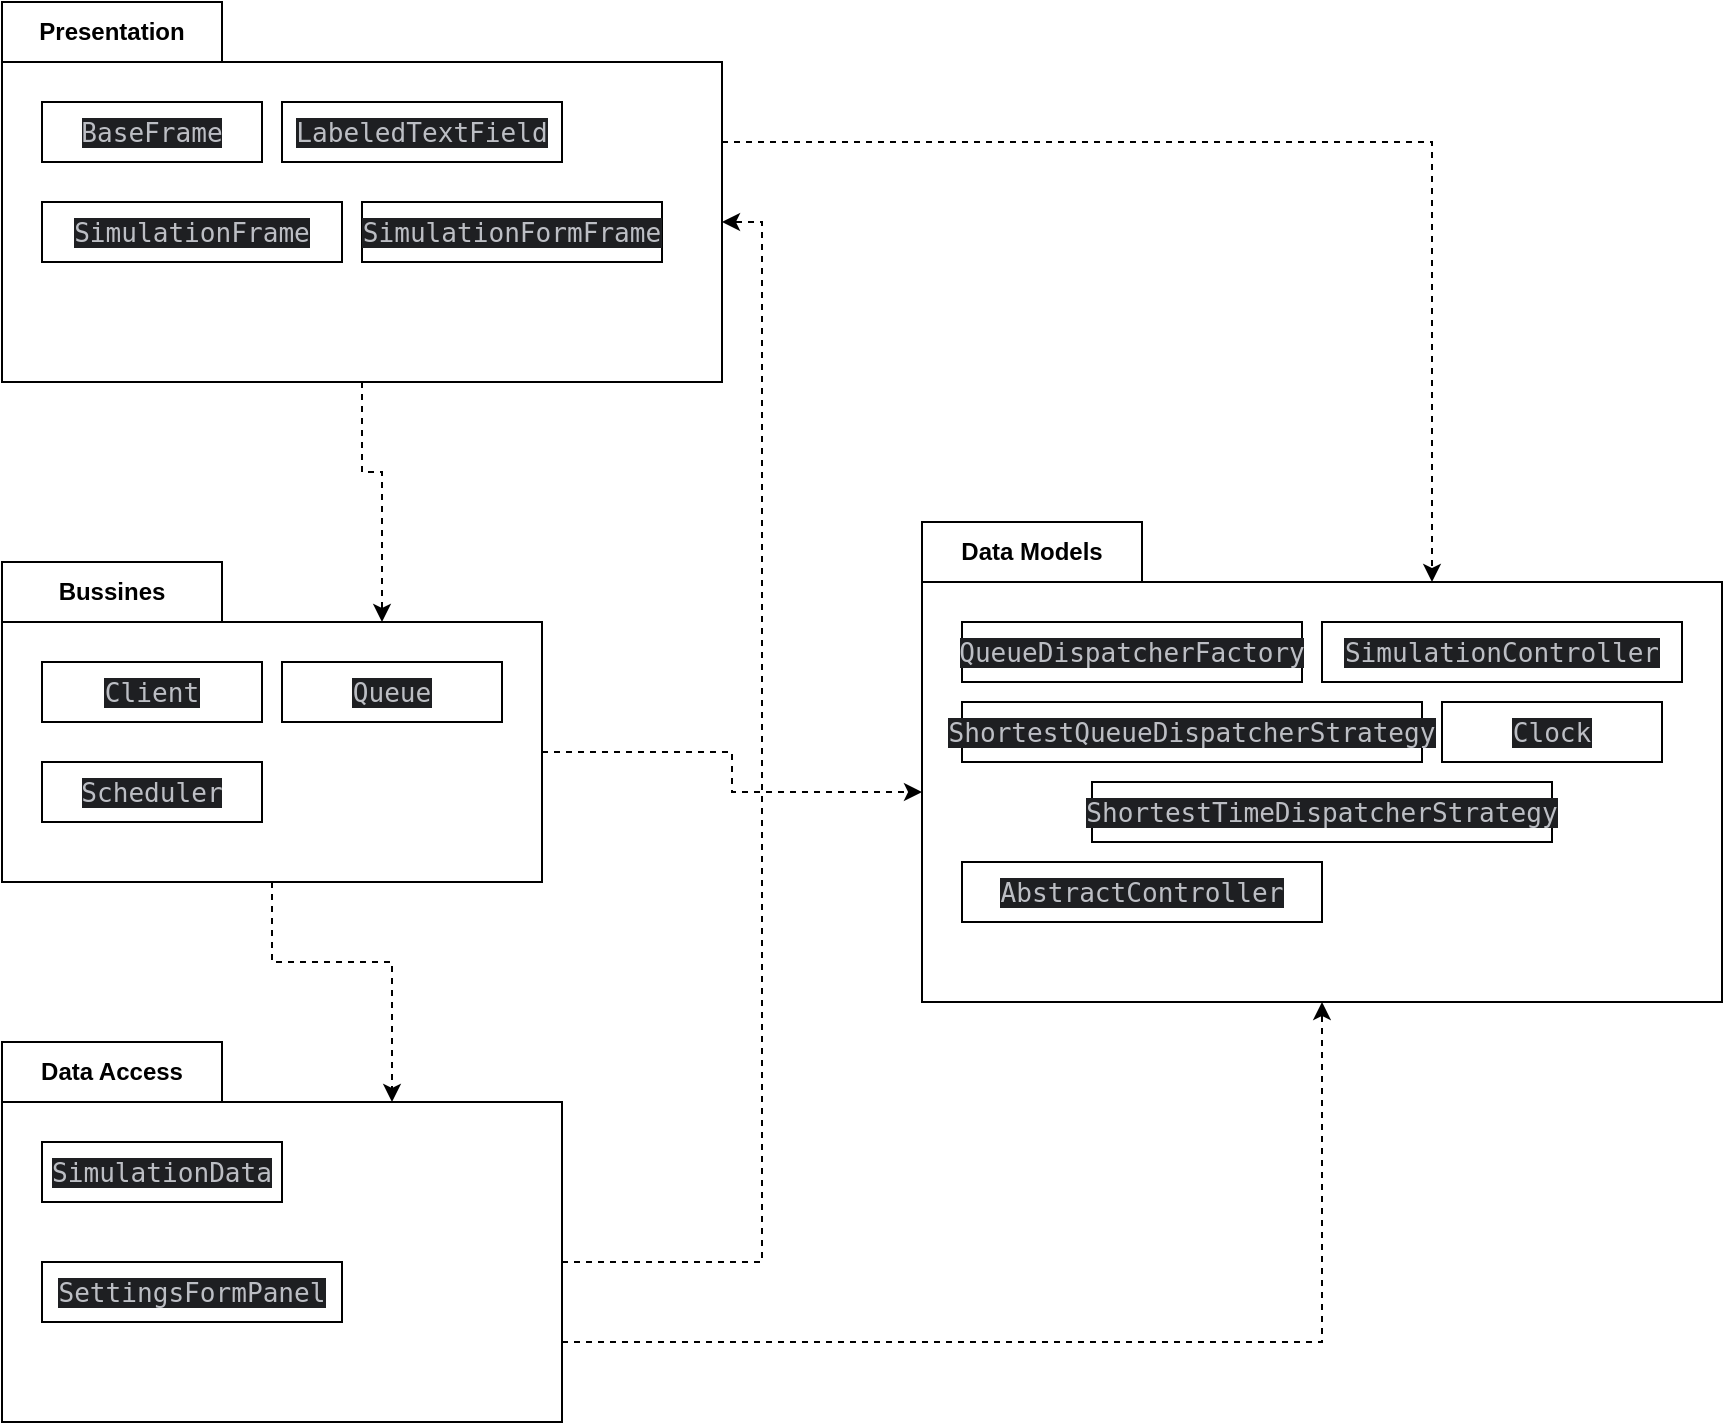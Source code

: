 <mxfile version="26.2.12">
  <diagram name="Pagină-1" id="-A31Uad3qmru7hPOzSNv">
    <mxGraphModel dx="2025" dy="770" grid="1" gridSize="10" guides="1" tooltips="1" connect="1" arrows="1" fold="1" page="1" pageScale="1" pageWidth="827" pageHeight="1169" math="0" shadow="0">
      <root>
        <mxCell id="0" />
        <mxCell id="1" parent="0" />
        <mxCell id="BwwOa8o6kS5IMrJXibUp-6" value="Presentation" style="shape=folder;fontStyle=1;tabWidth=110;tabHeight=30;tabPosition=left;html=1;boundedLbl=1;labelInHeader=1;container=1;collapsible=0;recursiveResize=0;whiteSpace=wrap;" vertex="1" parent="1">
          <mxGeometry x="40" y="40" width="360" height="190" as="geometry" />
        </mxCell>
        <mxCell id="BwwOa8o6kS5IMrJXibUp-7" value="&lt;div style=&quot;background-color:#1e1f22;color:#bcbec4&quot;&gt;&lt;pre style=&quot;font-family:&#39;JetBrains Mono&#39;,monospace;font-size:9.8pt;&quot;&gt;BaseFrame&lt;/pre&gt;&lt;/div&gt;" style="html=1;whiteSpace=wrap;" vertex="1" parent="BwwOa8o6kS5IMrJXibUp-6">
          <mxGeometry width="110" height="30" relative="1" as="geometry">
            <mxPoint x="20" y="50" as="offset" />
          </mxGeometry>
        </mxCell>
        <mxCell id="BwwOa8o6kS5IMrJXibUp-8" value="&lt;div style=&quot;background-color:#1e1f22;color:#bcbec4&quot;&gt;&lt;pre style=&quot;font-family:&#39;JetBrains Mono&#39;,monospace;font-size:9.8pt;&quot;&gt;LabeledTextField&lt;/pre&gt;&lt;/div&gt;" style="html=1;whiteSpace=wrap;" vertex="1" parent="BwwOa8o6kS5IMrJXibUp-6">
          <mxGeometry x="140" y="50" width="140" height="30" as="geometry" />
        </mxCell>
        <mxCell id="BwwOa8o6kS5IMrJXibUp-10" value="&lt;div style=&quot;background-color: rgb(30, 31, 34); color: rgb(188, 190, 196);&quot;&gt;&lt;pre style=&quot;font-family:&#39;JetBrains Mono&#39;,monospace;font-size:9.8pt;&quot;&gt;&lt;pre style=&quot;font-family:&#39;JetBrains Mono&#39;,monospace;font-size:9.8pt;&quot;&gt;&lt;div&gt;&lt;pre style=&quot;font-family:&#39;JetBrains Mono&#39;,monospace;font-size:9.8pt;&quot;&gt;SimulationFormFrame&lt;/pre&gt;&lt;/div&gt;&lt;/pre&gt;&lt;/pre&gt;&lt;/div&gt;" style="html=1;whiteSpace=wrap;" vertex="1" parent="BwwOa8o6kS5IMrJXibUp-6">
          <mxGeometry x="180" y="100" width="150" height="30" as="geometry" />
        </mxCell>
        <mxCell id="BwwOa8o6kS5IMrJXibUp-11" value="&lt;div style=&quot;background-color: rgb(30, 31, 34); color: rgb(188, 190, 196);&quot;&gt;&lt;pre style=&quot;font-family:&#39;JetBrains Mono&#39;,monospace;font-size:9.8pt;&quot;&gt;&lt;pre style=&quot;font-family:&#39;JetBrains Mono&#39;,monospace;font-size:9.8pt;&quot;&gt;&lt;div&gt;&lt;pre style=&quot;font-family:&#39;JetBrains Mono&#39;,monospace;font-size:9.8pt;&quot;&gt;SimulationFrame&lt;/pre&gt;&lt;/div&gt;&lt;/pre&gt;&lt;/pre&gt;&lt;/div&gt;" style="html=1;whiteSpace=wrap;" vertex="1" parent="BwwOa8o6kS5IMrJXibUp-6">
          <mxGeometry x="20" y="100" width="150" height="30" as="geometry" />
        </mxCell>
        <mxCell id="BwwOa8o6kS5IMrJXibUp-12" value="Bussines" style="shape=folder;fontStyle=1;tabWidth=110;tabHeight=30;tabPosition=left;html=1;boundedLbl=1;labelInHeader=1;container=1;collapsible=0;recursiveResize=0;whiteSpace=wrap;" vertex="1" parent="1">
          <mxGeometry x="40" y="320" width="270" height="160" as="geometry" />
        </mxCell>
        <mxCell id="BwwOa8o6kS5IMrJXibUp-13" value="&lt;div style=&quot;background-color:#1e1f22;color:#bcbec4&quot;&gt;&lt;pre style=&quot;font-family:&#39;JetBrains Mono&#39;,monospace;font-size:9.8pt;&quot;&gt;Client&lt;/pre&gt;&lt;/div&gt;" style="html=1;whiteSpace=wrap;" vertex="1" parent="BwwOa8o6kS5IMrJXibUp-12">
          <mxGeometry width="110" height="30" relative="1" as="geometry">
            <mxPoint x="20" y="50" as="offset" />
          </mxGeometry>
        </mxCell>
        <mxCell id="BwwOa8o6kS5IMrJXibUp-14" value="&lt;div style=&quot;background-color: rgb(30, 31, 34); color: rgb(188, 190, 196);&quot;&gt;&lt;pre style=&quot;font-family:&#39;JetBrains Mono&#39;,monospace;font-size:9.8pt;&quot;&gt;&lt;div&gt;&lt;pre style=&quot;font-family:&#39;JetBrains Mono&#39;,monospace;font-size:9.8pt;&quot;&gt;Queue&lt;/pre&gt;&lt;/div&gt;&lt;/pre&gt;&lt;/div&gt;" style="html=1;whiteSpace=wrap;" vertex="1" parent="BwwOa8o6kS5IMrJXibUp-12">
          <mxGeometry x="140" y="50" width="110" height="30" as="geometry" />
        </mxCell>
        <mxCell id="BwwOa8o6kS5IMrJXibUp-15" value="&lt;div style=&quot;background-color:#1e1f22;color:#bcbec4&quot;&gt;&lt;pre style=&quot;font-family:&#39;JetBrains Mono&#39;,monospace;font-size:9.8pt;&quot;&gt;Scheduler&lt;/pre&gt;&lt;/div&gt;" style="html=1;whiteSpace=wrap;" vertex="1" parent="BwwOa8o6kS5IMrJXibUp-12">
          <mxGeometry x="20" y="100" width="110" height="30" as="geometry" />
        </mxCell>
        <mxCell id="BwwOa8o6kS5IMrJXibUp-16" value="Data Access" style="shape=folder;fontStyle=1;tabWidth=110;tabHeight=30;tabPosition=left;html=1;boundedLbl=1;labelInHeader=1;container=1;collapsible=0;recursiveResize=0;whiteSpace=wrap;" vertex="1" parent="1">
          <mxGeometry x="40" y="560" width="280" height="190" as="geometry" />
        </mxCell>
        <mxCell id="BwwOa8o6kS5IMrJXibUp-17" value="&lt;div style=&quot;background-color:#1e1f22;color:#bcbec4&quot;&gt;&lt;pre style=&quot;font-family:&#39;JetBrains Mono&#39;,monospace;font-size:9.8pt;&quot;&gt;SimulationData&lt;/pre&gt;&lt;/div&gt;" style="html=1;whiteSpace=wrap;" vertex="1" parent="BwwOa8o6kS5IMrJXibUp-16">
          <mxGeometry width="120" height="30" relative="1" as="geometry">
            <mxPoint x="20" y="50" as="offset" />
          </mxGeometry>
        </mxCell>
        <mxCell id="BwwOa8o6kS5IMrJXibUp-9" value="&lt;div style=&quot;background-color: rgb(30, 31, 34); color: rgb(188, 190, 196);&quot;&gt;&lt;pre style=&quot;font-family:&#39;JetBrains Mono&#39;,monospace;font-size:9.8pt;&quot;&gt;&lt;div&gt;&lt;pre style=&quot;font-family:&#39;JetBrains Mono&#39;,monospace;font-size:9.8pt;&quot;&gt;SettingsFormPanel&lt;/pre&gt;&lt;/div&gt;&lt;/pre&gt;&lt;/div&gt;" style="html=1;whiteSpace=wrap;" vertex="1" parent="BwwOa8o6kS5IMrJXibUp-16">
          <mxGeometry x="20" y="110" width="150" height="30" as="geometry" />
        </mxCell>
        <mxCell id="BwwOa8o6kS5IMrJXibUp-18" value="Data Models" style="shape=folder;fontStyle=1;tabWidth=110;tabHeight=30;tabPosition=left;html=1;boundedLbl=1;labelInHeader=1;container=1;collapsible=0;recursiveResize=0;whiteSpace=wrap;" vertex="1" parent="1">
          <mxGeometry x="500" y="300" width="400" height="240" as="geometry" />
        </mxCell>
        <mxCell id="BwwOa8o6kS5IMrJXibUp-19" value="&lt;div style=&quot;background-color:#1e1f22;color:#bcbec4&quot;&gt;&lt;pre style=&quot;font-family:&#39;JetBrains Mono&#39;,monospace;font-size:9.8pt;&quot;&gt;QueueDispatcherFactory&lt;/pre&gt;&lt;/div&gt;" style="html=1;whiteSpace=wrap;" vertex="1" parent="BwwOa8o6kS5IMrJXibUp-18">
          <mxGeometry width="170" height="30" relative="1" as="geometry">
            <mxPoint x="20" y="50" as="offset" />
          </mxGeometry>
        </mxCell>
        <mxCell id="BwwOa8o6kS5IMrJXibUp-20" value="&lt;div style=&quot;background-color: rgb(30, 31, 34); color: rgb(188, 190, 196);&quot;&gt;&lt;pre style=&quot;font-family:&#39;JetBrains Mono&#39;,monospace;font-size:9.8pt;&quot;&gt;&lt;div&gt;&lt;pre style=&quot;font-family:&#39;JetBrains Mono&#39;,monospace;font-size:9.8pt;&quot;&gt;ShortestQueueDispatcherStrategy&lt;/pre&gt;&lt;/div&gt;&lt;/pre&gt;&lt;/div&gt;" style="html=1;whiteSpace=wrap;" vertex="1" parent="BwwOa8o6kS5IMrJXibUp-18">
          <mxGeometry x="20" y="90" width="230" height="30" as="geometry" />
        </mxCell>
        <mxCell id="BwwOa8o6kS5IMrJXibUp-21" value="&lt;div style=&quot;background-color: rgb(30, 31, 34); color: rgb(188, 190, 196);&quot;&gt;&lt;pre style=&quot;font-family:&#39;JetBrains Mono&#39;,monospace;font-size:9.8pt;&quot;&gt;&lt;pre style=&quot;font-family:&#39;JetBrains Mono&#39;,monospace;font-size:9.8pt;&quot;&gt;&lt;div&gt;&lt;pre style=&quot;font-family:&#39;JetBrains Mono&#39;,monospace;font-size:9.8pt;&quot;&gt;ShortestTimeDispatcherStrategy&lt;/pre&gt;&lt;/div&gt;&lt;/pre&gt;&lt;/pre&gt;&lt;/div&gt;" style="html=1;whiteSpace=wrap;" vertex="1" parent="BwwOa8o6kS5IMrJXibUp-18">
          <mxGeometry x="85" y="130" width="230" height="30" as="geometry" />
        </mxCell>
        <mxCell id="BwwOa8o6kS5IMrJXibUp-22" value="&lt;div style=&quot;background-color: rgb(30, 31, 34); color: rgb(188, 190, 196);&quot;&gt;&lt;pre style=&quot;font-family:&#39;JetBrains Mono&#39;,monospace;font-size:9.8pt;&quot;&gt;&lt;pre style=&quot;font-family:&#39;JetBrains Mono&#39;,monospace;font-size:9.8pt;&quot;&gt;&lt;pre style=&quot;font-family:&#39;JetBrains Mono&#39;,monospace;font-size:9.8pt;&quot;&gt;&lt;div&gt;&lt;pre style=&quot;font-family:&#39;JetBrains Mono&#39;,monospace;font-size:9.8pt;&quot;&gt;AbstractController&lt;/pre&gt;&lt;/div&gt;&lt;/pre&gt;&lt;/pre&gt;&lt;/pre&gt;&lt;/div&gt;" style="html=1;whiteSpace=wrap;" vertex="1" parent="BwwOa8o6kS5IMrJXibUp-18">
          <mxGeometry x="20" y="170" width="180" height="30" as="geometry" />
        </mxCell>
        <mxCell id="BwwOa8o6kS5IMrJXibUp-23" value="&lt;div style=&quot;background-color: rgb(30, 31, 34); color: rgb(188, 190, 196);&quot;&gt;&lt;pre style=&quot;font-family:&#39;JetBrains Mono&#39;,monospace;font-size:9.8pt;&quot;&gt;&lt;pre style=&quot;font-family:&#39;JetBrains Mono&#39;,monospace;font-size:9.8pt;&quot;&gt;&lt;pre style=&quot;font-family:&#39;JetBrains Mono&#39;,monospace;font-size:9.8pt;&quot;&gt;&lt;pre style=&quot;font-family:&#39;JetBrains Mono&#39;,monospace;font-size:9.8pt;&quot;&gt;&lt;div&gt;&lt;pre style=&quot;font-family:&#39;JetBrains Mono&#39;,monospace;font-size:9.8pt;&quot;&gt;SimulationController&lt;/pre&gt;&lt;/div&gt;&lt;/pre&gt;&lt;/pre&gt;&lt;/pre&gt;&lt;/pre&gt;&lt;/div&gt;" style="html=1;whiteSpace=wrap;" vertex="1" parent="BwwOa8o6kS5IMrJXibUp-18">
          <mxGeometry x="200" y="50" width="180" height="30" as="geometry" />
        </mxCell>
        <mxCell id="BwwOa8o6kS5IMrJXibUp-24" value="&lt;div style=&quot;background-color: rgb(30, 31, 34); color: rgb(188, 190, 196);&quot;&gt;&lt;pre style=&quot;font-family:&#39;JetBrains Mono&#39;,monospace;font-size:9.8pt;&quot;&gt;&lt;pre style=&quot;font-family:&#39;JetBrains Mono&#39;,monospace;font-size:9.8pt;&quot;&gt;&lt;pre style=&quot;font-family:&#39;JetBrains Mono&#39;,monospace;font-size:9.8pt;&quot;&gt;&lt;pre style=&quot;font-family:&#39;JetBrains Mono&#39;,monospace;font-size:9.8pt;&quot;&gt;&lt;pre style=&quot;font-family:&#39;JetBrains Mono&#39;,monospace;font-size:9.8pt;&quot;&gt;&lt;div&gt;&lt;pre style=&quot;font-family:&#39;JetBrains Mono&#39;,monospace;font-size:9.8pt;&quot;&gt;Clock&lt;/pre&gt;&lt;/div&gt;&lt;/pre&gt;&lt;/pre&gt;&lt;/pre&gt;&lt;/pre&gt;&lt;/pre&gt;&lt;/div&gt;" style="html=1;whiteSpace=wrap;" vertex="1" parent="BwwOa8o6kS5IMrJXibUp-18">
          <mxGeometry x="260" y="90" width="110" height="30" as="geometry" />
        </mxCell>
        <mxCell id="BwwOa8o6kS5IMrJXibUp-25" style="edgeStyle=orthogonalEdgeStyle;rounded=0;orthogonalLoop=1;jettySize=auto;html=1;exitX=0.5;exitY=1;exitDx=0;exitDy=0;exitPerimeter=0;entryX=0;entryY=0;entryDx=190;entryDy=30;entryPerimeter=0;dashed=1;" edge="1" parent="1" source="BwwOa8o6kS5IMrJXibUp-6" target="BwwOa8o6kS5IMrJXibUp-12">
          <mxGeometry relative="1" as="geometry" />
        </mxCell>
        <mxCell id="BwwOa8o6kS5IMrJXibUp-26" style="edgeStyle=orthogonalEdgeStyle;rounded=0;orthogonalLoop=1;jettySize=auto;html=1;exitX=0.5;exitY=1;exitDx=0;exitDy=0;exitPerimeter=0;entryX=0;entryY=0;entryDx=195;entryDy=30;entryPerimeter=0;dashed=1;" edge="1" parent="1" source="BwwOa8o6kS5IMrJXibUp-12" target="BwwOa8o6kS5IMrJXibUp-16">
          <mxGeometry relative="1" as="geometry" />
        </mxCell>
        <mxCell id="BwwOa8o6kS5IMrJXibUp-27" style="edgeStyle=orthogonalEdgeStyle;rounded=0;orthogonalLoop=1;jettySize=auto;html=1;exitX=0;exitY=0;exitDx=280;exitDy=110;exitPerimeter=0;entryX=0;entryY=0;entryDx=360;entryDy=110;entryPerimeter=0;dashed=1;" edge="1" parent="1" source="BwwOa8o6kS5IMrJXibUp-16" target="BwwOa8o6kS5IMrJXibUp-6">
          <mxGeometry relative="1" as="geometry" />
        </mxCell>
        <mxCell id="BwwOa8o6kS5IMrJXibUp-28" style="edgeStyle=orthogonalEdgeStyle;rounded=0;orthogonalLoop=1;jettySize=auto;html=1;exitX=0;exitY=0;exitDx=280;exitDy=150;exitPerimeter=0;entryX=0.5;entryY=1;entryDx=0;entryDy=0;entryPerimeter=0;dashed=1;" edge="1" parent="1" source="BwwOa8o6kS5IMrJXibUp-16" target="BwwOa8o6kS5IMrJXibUp-18">
          <mxGeometry relative="1" as="geometry" />
        </mxCell>
        <mxCell id="BwwOa8o6kS5IMrJXibUp-29" style="edgeStyle=orthogonalEdgeStyle;rounded=0;orthogonalLoop=1;jettySize=auto;html=1;exitX=0;exitY=0;exitDx=270;exitDy=95;exitPerimeter=0;entryX=0;entryY=0;entryDx=0;entryDy=135;entryPerimeter=0;dashed=1;" edge="1" parent="1" source="BwwOa8o6kS5IMrJXibUp-12" target="BwwOa8o6kS5IMrJXibUp-18">
          <mxGeometry relative="1" as="geometry" />
        </mxCell>
        <mxCell id="BwwOa8o6kS5IMrJXibUp-30" style="edgeStyle=orthogonalEdgeStyle;rounded=0;orthogonalLoop=1;jettySize=auto;html=1;exitX=0;exitY=0;exitDx=360;exitDy=70;exitPerimeter=0;entryX=0;entryY=0;entryDx=255;entryDy=30;entryPerimeter=0;dashed=1;" edge="1" parent="1" source="BwwOa8o6kS5IMrJXibUp-6" target="BwwOa8o6kS5IMrJXibUp-18">
          <mxGeometry relative="1" as="geometry" />
        </mxCell>
      </root>
    </mxGraphModel>
  </diagram>
</mxfile>
